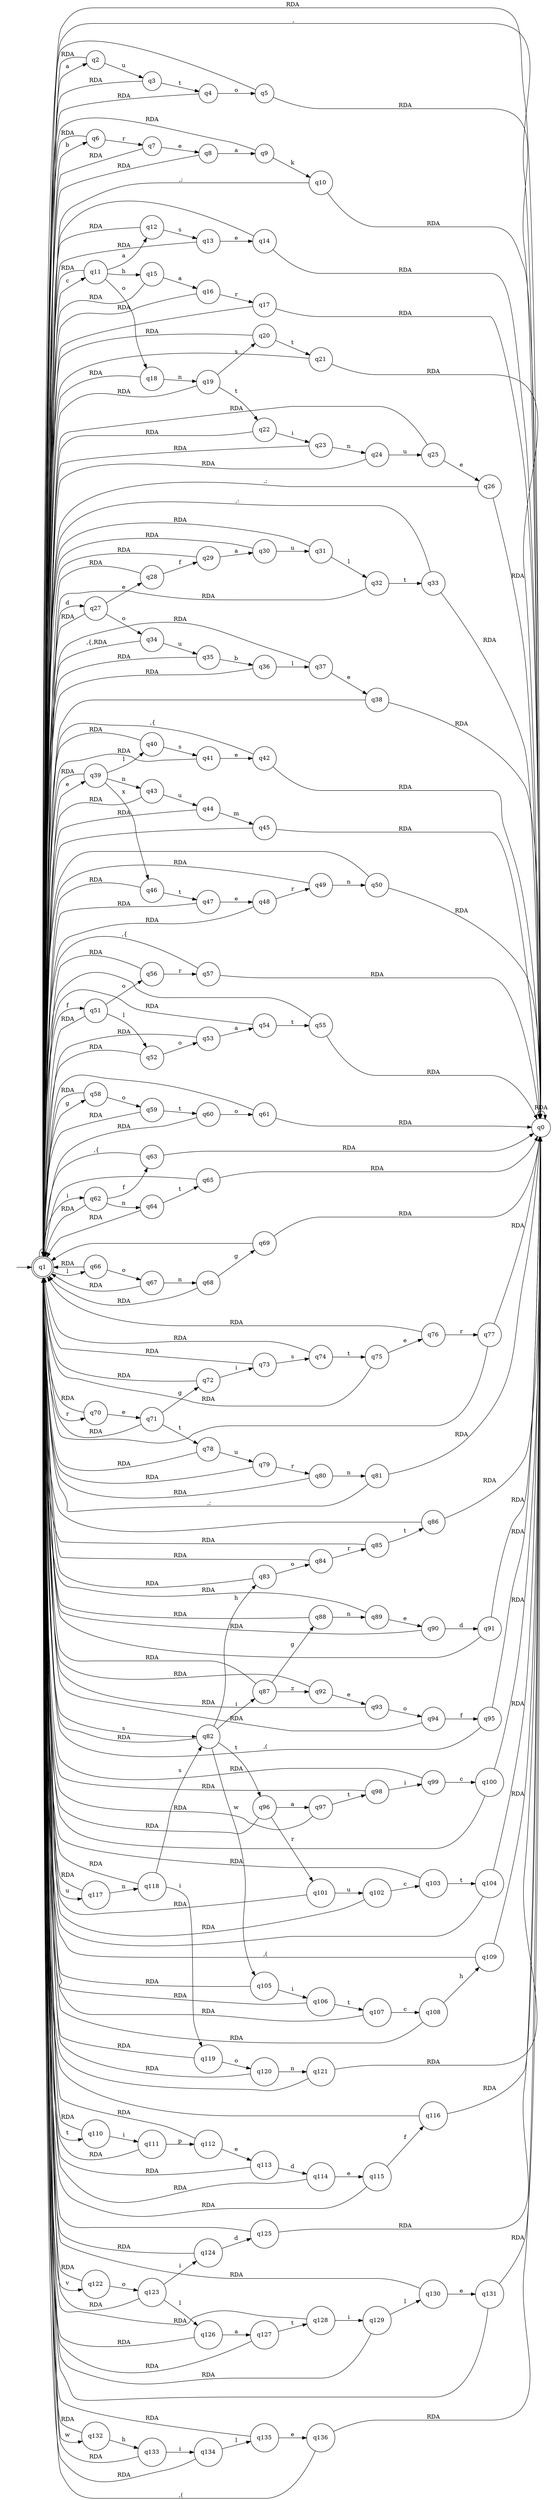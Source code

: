 digraph finite_state_machine {
	rankdir=LR size="300,300"
	node [shape=doublecircle]
	q1
	node [shape=circle]
	q0
	q1
	q2
	q3
	q4
	q5
	q6
	q7
	q8
	q9
	q10
	q11
	q12
	q13
	q14
	q15
	q16
	q17
	q18
	q19
	q20
	q21
	q22
	q23
	q24
	q25
	q26
	q27
	q28
	q29
	q30
	q31
	q32
	q33
	q34
	q35
	q36
	q37
	q38
	q39
	q40
	q41
	q42
	q43
	q44
	q45
	q46
	q47
	q48
	q49
	q50
	q51
	q52
	q53
	q54
	q55
	q56
	q57
	q58
	q59
	q60
	q61
	q62
	q63
	q64
	q65
	q66
	q67
	q68
	q69
	q70
	q71
	q72
	q73
	q74
	q75
	q76
	q77
	q78
	q79
	q80
	q81
	q82
	q83
	q84
	q85
	q86
	q87
	q88
	q89
	q90
	q91
	q92
	q93
	q94
	q95
	q96
	q97
	q98
	q99
	q100
	q101
	q102
	q103
	q104
	q105
	q106
	q107
	q108
	q109
	q110
	q111
	q112
	q113
	q114
	q115
	q116
	q117
	q118
	q119
	q120
	q121
	q122
	q123
	q124
	q125
	q126
	q127
	q128
	q129
	q130
	q131
	q132
	q133
	q134
	q135
	q136
	q0 -> q1 [label=" ,
"]
	q0 -> q0 [label=RDA]
	q1 -> q2 [label=a]
	q1 -> q6 [label=b]
	q1 -> q11 [label=c]
	q1 -> q27 [label=d]
	q1 -> q39 [label=e]
	q1 -> q51 [label=f]
	q1 -> q58 [label=g]
	q1 -> q62 [label=i]
	q1 -> q66 [label=l]
	q1 -> q70 [label=r]
	q1 -> q82 [label=s]
	q1 -> q110 [label=t]
	q1 -> q117 [label=u]
	q1 -> q122 [label=v]
	q1 -> q132 [label=w]
	q1 -> q1 [label=" ,
"]
	q1 -> q0 [label=RDA]
	q2 -> q3 [label=u]
	q2 -> q1 [label=RDA]
	q3 -> q4 [label=t]
	q3 -> q1 [label=RDA]
	q4 -> q5 [label=o]
	q4 -> q1 [label=RDA]
	q5 -> q0 [label=RDA]
	q5 -> q1 [label=" "]
	q6 -> q7 [label=r]
	q6 -> q1 [label=RDA]
	q7 -> q8 [label=e]
	q7 -> q1 [label=RDA]
	q8 -> q9 [label=a]
	q8 -> q1 [label=RDA]
	q9 -> q10 [label=k]
	q9 -> q1 [label=RDA]
	q10 -> q0 [label=RDA]
	q10 -> q1 [label=" ,;"]
	q11 -> q12 [label=a]
	q11 -> q15 [label=h]
	q11 -> q18 [label=o]
	q11 -> q1 [label=RDA]
	q12 -> q13 [label=s]
	q12 -> q1 [label=RDA]
	q13 -> q14 [label=e]
	q13 -> q1 [label=RDA]
	q14 -> q0 [label=RDA]
	q14 -> q1 [label=" "]
	q15 -> q16 [label=a]
	q15 -> q1 [label=RDA]
	q16 -> q17 [label=r]
	q16 -> q1 [label=RDA]
	q17 -> q0 [label=RDA]
	q17 -> q1 [label=" "]
	q18 -> q19 [label=n]
	q18 -> q1 [label=RDA]
	q19 -> q20 [label=s]
	q19 -> q22 [label=t]
	q19 -> q1 [label=RDA]
	q20 -> q21 [label=t]
	q20 -> q1 [label=RDA]
	q21 -> q0 [label=RDA]
	q21 -> q1 [label=" "]
	q22 -> q23 [label=i]
	q22 -> q1 [label=RDA]
	q23 -> q24 [label=n]
	q23 -> q1 [label=RDA]
	q24 -> q25 [label=u]
	q24 -> q1 [label=RDA]
	q25 -> q26 [label=e]
	q25 -> q1 [label=RDA]
	q26 -> q0 [label=RDA]
	q26 -> q1 [label=" ,;"]
	q27 -> q28 [label=e]
	q27 -> q34 [label=o]
	q27 -> q1 [label=RDA]
	q28 -> q29 [label=f]
	q28 -> q1 [label=RDA]
	q29 -> q30 [label=a]
	q29 -> q1 [label=RDA]
	q30 -> q31 [label=u]
	q30 -> q1 [label=RDA]
	q31 -> q32 [label=l]
	q31 -> q1 [label=RDA]
	q32 -> q33 [label=t]
	q32 -> q1 [label=RDA]
	q33 -> q0 [label=RDA]
	q33 -> q1 [label=" ,:"]
	q34 -> q35 [label=u]
	q34 -> q1 [label=" ,{,RDA"]
	q35 -> q36 [label=b]
	q35 -> q1 [label=RDA]
	q36 -> q37 [label=l]
	q36 -> q1 [label=RDA]
	q37 -> q38 [label=e]
	q37 -> q1 [label=RDA]
	q38 -> q0 [label=RDA]
	q38 -> q1 [label=" "]
	q39 -> q40 [label=l]
	q39 -> q43 [label=n]
	q39 -> q46 [label=x]
	q39 -> q1 [label=RDA]
	q40 -> q41 [label=s]
	q40 -> q1 [label=RDA]
	q41 -> q42 [label=e]
	q41 -> q1 [label=RDA]
	q42 -> q0 [label=RDA]
	q42 -> q1 [label=" ,{"]
	q43 -> q44 [label=u]
	q43 -> q1 [label=RDA]
	q44 -> q45 [label=m]
	q44 -> q1 [label=RDA]
	q45 -> q0 [label=RDA]
	q45 -> q1 [label=" "]
	q46 -> q47 [label=t]
	q46 -> q1 [label=RDA]
	q47 -> q48 [label=e]
	q47 -> q1 [label=RDA]
	q48 -> q49 [label=r]
	q48 -> q1 [label=RDA]
	q49 -> q50 [label=n]
	q49 -> q1 [label=RDA]
	q50 -> q0 [label=RDA]
	q50 -> q1 [label=" "]
	q51 -> q52 [label=l]
	q51 -> q56 [label=o]
	q51 -> q1 [label=RDA]
	q52 -> q53 [label=o]
	q52 -> q1 [label=RDA]
	q53 -> q54 [label=a]
	q53 -> q1 [label=RDA]
	q54 -> q55 [label=t]
	q54 -> q1 [label=RDA]
	q55 -> q0 [label=RDA]
	q55 -> q1 [label=" "]
	q56 -> q57 [label=r]
	q56 -> q1 [label=RDA]
	q57 -> q0 [label=RDA]
	q57 -> q1 [label=" ,{"]
	q58 -> q59 [label=o]
	q58 -> q1 [label=RDA]
	q59 -> q60 [label=t]
	q59 -> q1 [label=RDA]
	q60 -> q61 [label=o]
	q60 -> q1 [label=RDA]
	q61 -> q0 [label=RDA]
	q61 -> q1 [label=" "]
	q62 -> q63 [label=f]
	q62 -> q64 [label=n]
	q62 -> q1 [label=RDA]
	q63 -> q0 [label=RDA]
	q63 -> q1 [label=" ,{"]
	q64 -> q65 [label=t]
	q64 -> q1 [label=RDA]
	q65 -> q0 [label=RDA]
	q65 -> q1 [label=" "]
	q66 -> q67 [label=o]
	q66 -> q1 [label=RDA]
	q67 -> q68 [label=n]
	q67 -> q1 [label=RDA]
	q68 -> q69 [label=g]
	q68 -> q1 [label=RDA]
	q69 -> q0 [label=RDA]
	q69 -> q1 [label=" "]
	q70 -> q71 [label=e]
	q70 -> q1 [label=RDA]
	q71 -> q72 [label=g]
	q71 -> q78 [label=t]
	q71 -> q1 [label=RDA]
	q72 -> q73 [label=i]
	q72 -> q1 [label=RDA]
	q73 -> q74 [label=s]
	q73 -> q1 [label=RDA]
	q74 -> q75 [label=t]
	q74 -> q1 [label=RDA]
	q75 -> q76 [label=e]
	q75 -> q1 [label=RDA]
	q76 -> q77 [label=r]
	q76 -> q1 [label=RDA]
	q77 -> q0 [label=RDA]
	q77 -> q1 [label=" "]
	q78 -> q79 [label=u]
	q78 -> q1 [label=RDA]
	q79 -> q80 [label=r]
	q79 -> q1 [label=RDA]
	q80 -> q81 [label=n]
	q80 -> q1 [label=RDA]
	q81 -> q0 [label=RDA]
	q81 -> q1 [label=" ,;"]
	q82 -> q83 [label=h]
	q82 -> q87 [label=i]
	q82 -> q96 [label=t]
	q82 -> q105 [label=w]
	q82 -> q1 [label=RDA]
	q83 -> q84 [label=o]
	q83 -> q1 [label=RDA]
	q84 -> q85 [label=r]
	q84 -> q1 [label=RDA]
	q85 -> q86 [label=t]
	q85 -> q1 [label=RDA]
	q86 -> q0 [label=RDA]
	q86 -> q1 [label=" "]
	q87 -> q88 [label=g]
	q87 -> q92 [label=z]
	q87 -> q1 [label=RDA]
	q88 -> q89 [label=n]
	q88 -> q1 [label=RDA]
	q89 -> q90 [label=e]
	q89 -> q1 [label=RDA]
	q90 -> q91 [label=d]
	q90 -> q1 [label=RDA]
	q91 -> q0 [label=RDA]
	q91 -> q1 [label=" "]
	q92 -> q93 [label=e]
	q92 -> q1 [label=RDA]
	q93 -> q94 [label=o]
	q93 -> q1 [label=RDA]
	q94 -> q95 [label=f]
	q94 -> q1 [label=RDA]
	q95 -> q0 [label=RDA]
	q95 -> q1 [label=" ,("]
	q96 -> q97 [label=a]
	q96 -> q101 [label=r]
	q96 -> q1 [label=RDA]
	q97 -> q98 [label=t]
	q97 -> q1 [label=RDA]
	q98 -> q99 [label=i]
	q98 -> q1 [label=RDA]
	q99 -> q100 [label=c]
	q99 -> q1 [label=RDA]
	q100 -> q0 [label=RDA]
	q100 -> q1 [label=" "]
	q101 -> q102 [label=u]
	q101 -> q1 [label=RDA]
	q102 -> q103 [label=c]
	q102 -> q1 [label=RDA]
	q103 -> q104 [label=t]
	q103 -> q1 [label=RDA]
	q104 -> q0 [label=RDA]
	q104 -> q1 [label=" "]
	q105 -> q106 [label=i]
	q105 -> q1 [label=RDA]
	q106 -> q107 [label=t]
	q106 -> q1 [label=RDA]
	q107 -> q108 [label=c]
	q107 -> q1 [label=RDA]
	q108 -> q109 [label=h]
	q108 -> q1 [label=RDA]
	q109 -> q0 [label=RDA]
	q109 -> q1 [label=" ,("]
	q110 -> q111 [label=i]
	q110 -> q1 [label=RDA]
	q111 -> q112 [label=p]
	q111 -> q1 [label=RDA]
	q112 -> q113 [label=e]
	q112 -> q1 [label=RDA]
	q113 -> q114 [label=d]
	q113 -> q1 [label=RDA]
	q114 -> q115 [label=e]
	q114 -> q1 [label=RDA]
	q115 -> q116 [label=f]
	q115 -> q1 [label=RDA]
	q116 -> q0 [label=RDA]
	q116 -> q1 [label=" "]
	q117 -> q118 [label=n]
	q117 -> q1 [label=RDA]
	q118 -> q119 [label=i]
	q118 -> q82 [label=s]
	q118 -> q1 [label=RDA]
	q119 -> q120 [label=o]
	q119 -> q1 [label=RDA]
	q120 -> q121 [label=n]
	q120 -> q1 [label=RDA]
	q121 -> q0 [label=RDA]
	q121 -> q1 [label=" "]
	q122 -> q123 [label=o]
	q122 -> q1 [label=RDA]
	q123 -> q124 [label=i]
	q123 -> q126 [label=l]
	q123 -> q1 [label=RDA]
	q124 -> q125 [label=d]
	q124 -> q1 [label=RDA]
	q125 -> q0 [label=RDA]
	q125 -> q1 [label=" "]
	q126 -> q127 [label=a]
	q126 -> q1 [label=RDA]
	q127 -> q128 [label=t]
	q127 -> q1 [label=RDA]
	q128 -> q129 [label=i]
	q128 -> q1 [label=RDA]
	q129 -> q130 [label=l]
	q129 -> q1 [label=RDA]
	q130 -> q131 [label=e]
	q130 -> q1 [label=RDA]
	q131 -> q0 [label=RDA]
	q131 -> q1 [label=" "]
	q132 -> q133 [label=h]
	q132 -> q1 [label=RDA]
	q133 -> q134 [label=i]
	q133 -> q1 [label=RDA]
	q134 -> q135 [label=l]
	q134 -> q1 [label=RDA]
	q135 -> q136 [label=e]
	q135 -> q1 [label=RDA]
	q136 -> q0 [label=RDA]
	q136 -> q1 [label=" ,("]
	node [style=filled]
	node [color=white]
	"" -> q1
}
